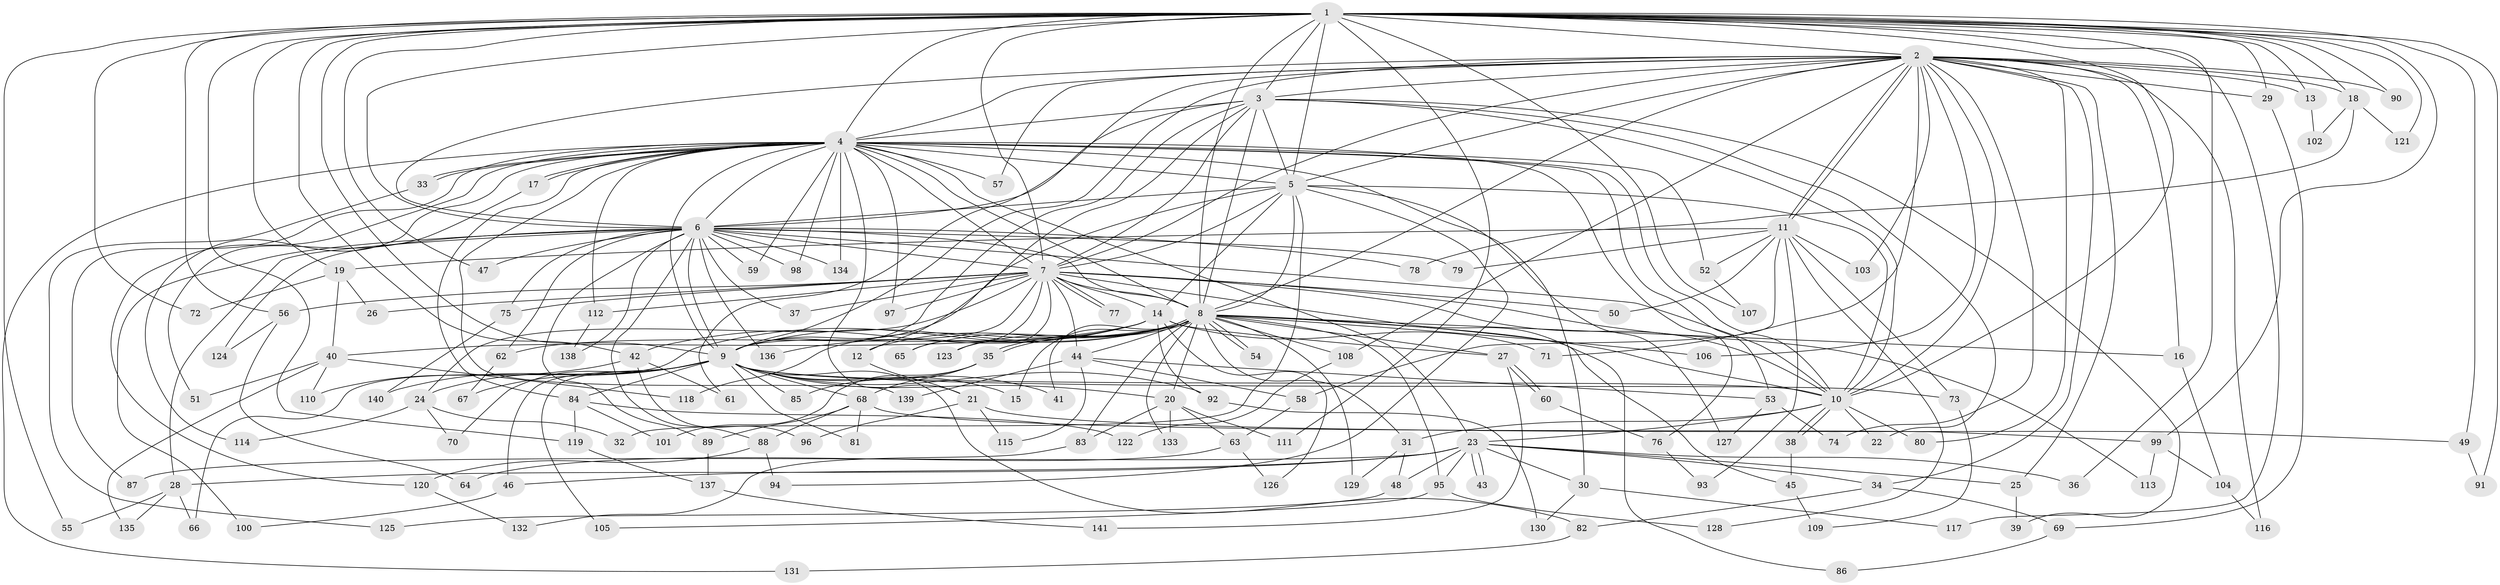 // Generated by graph-tools (version 1.1) at 2025/49/03/09/25 03:49:35]
// undirected, 141 vertices, 307 edges
graph export_dot {
graph [start="1"]
  node [color=gray90,style=filled];
  1;
  2;
  3;
  4;
  5;
  6;
  7;
  8;
  9;
  10;
  11;
  12;
  13;
  14;
  15;
  16;
  17;
  18;
  19;
  20;
  21;
  22;
  23;
  24;
  25;
  26;
  27;
  28;
  29;
  30;
  31;
  32;
  33;
  34;
  35;
  36;
  37;
  38;
  39;
  40;
  41;
  42;
  43;
  44;
  45;
  46;
  47;
  48;
  49;
  50;
  51;
  52;
  53;
  54;
  55;
  56;
  57;
  58;
  59;
  60;
  61;
  62;
  63;
  64;
  65;
  66;
  67;
  68;
  69;
  70;
  71;
  72;
  73;
  74;
  75;
  76;
  77;
  78;
  79;
  80;
  81;
  82;
  83;
  84;
  85;
  86;
  87;
  88;
  89;
  90;
  91;
  92;
  93;
  94;
  95;
  96;
  97;
  98;
  99;
  100;
  101;
  102;
  103;
  104;
  105;
  106;
  107;
  108;
  109;
  110;
  111;
  112;
  113;
  114;
  115;
  116;
  117;
  118;
  119;
  120;
  121;
  122;
  123;
  124;
  125;
  126;
  127;
  128;
  129;
  130;
  131;
  132;
  133;
  134;
  135;
  136;
  137;
  138;
  139;
  140;
  141;
  1 -- 2;
  1 -- 3;
  1 -- 4;
  1 -- 5;
  1 -- 6;
  1 -- 7;
  1 -- 8;
  1 -- 9;
  1 -- 10;
  1 -- 13;
  1 -- 18;
  1 -- 19;
  1 -- 29;
  1 -- 36;
  1 -- 42;
  1 -- 47;
  1 -- 49;
  1 -- 55;
  1 -- 56;
  1 -- 72;
  1 -- 90;
  1 -- 91;
  1 -- 99;
  1 -- 107;
  1 -- 111;
  1 -- 117;
  1 -- 119;
  1 -- 121;
  2 -- 3;
  2 -- 4;
  2 -- 5;
  2 -- 6;
  2 -- 7;
  2 -- 8;
  2 -- 9;
  2 -- 10;
  2 -- 11;
  2 -- 11;
  2 -- 13;
  2 -- 16;
  2 -- 18;
  2 -- 25;
  2 -- 29;
  2 -- 34;
  2 -- 57;
  2 -- 61;
  2 -- 71;
  2 -- 74;
  2 -- 80;
  2 -- 90;
  2 -- 103;
  2 -- 106;
  2 -- 108;
  2 -- 116;
  3 -- 4;
  3 -- 5;
  3 -- 6;
  3 -- 7;
  3 -- 8;
  3 -- 9;
  3 -- 10;
  3 -- 12;
  3 -- 22;
  3 -- 39;
  4 -- 5;
  4 -- 6;
  4 -- 7;
  4 -- 8;
  4 -- 9;
  4 -- 10;
  4 -- 17;
  4 -- 17;
  4 -- 21;
  4 -- 23;
  4 -- 30;
  4 -- 33;
  4 -- 33;
  4 -- 52;
  4 -- 53;
  4 -- 57;
  4 -- 59;
  4 -- 76;
  4 -- 84;
  4 -- 87;
  4 -- 97;
  4 -- 98;
  4 -- 112;
  4 -- 114;
  4 -- 120;
  4 -- 131;
  4 -- 134;
  4 -- 139;
  5 -- 6;
  5 -- 7;
  5 -- 8;
  5 -- 9;
  5 -- 10;
  5 -- 14;
  5 -- 32;
  5 -- 94;
  5 -- 127;
  6 -- 7;
  6 -- 8;
  6 -- 9;
  6 -- 10;
  6 -- 28;
  6 -- 37;
  6 -- 47;
  6 -- 59;
  6 -- 62;
  6 -- 75;
  6 -- 78;
  6 -- 79;
  6 -- 88;
  6 -- 89;
  6 -- 98;
  6 -- 100;
  6 -- 124;
  6 -- 134;
  6 -- 136;
  6 -- 138;
  7 -- 8;
  7 -- 9;
  7 -- 10;
  7 -- 14;
  7 -- 24;
  7 -- 26;
  7 -- 37;
  7 -- 44;
  7 -- 50;
  7 -- 56;
  7 -- 65;
  7 -- 75;
  7 -- 77;
  7 -- 77;
  7 -- 86;
  7 -- 97;
  7 -- 112;
  7 -- 113;
  7 -- 123;
  8 -- 9;
  8 -- 10;
  8 -- 12;
  8 -- 15;
  8 -- 16;
  8 -- 20;
  8 -- 27;
  8 -- 31;
  8 -- 35;
  8 -- 35;
  8 -- 41;
  8 -- 44;
  8 -- 45;
  8 -- 54;
  8 -- 54;
  8 -- 62;
  8 -- 65;
  8 -- 66;
  8 -- 83;
  8 -- 95;
  8 -- 106;
  8 -- 108;
  8 -- 123;
  8 -- 129;
  8 -- 133;
  9 -- 10;
  9 -- 15;
  9 -- 20;
  9 -- 24;
  9 -- 41;
  9 -- 46;
  9 -- 67;
  9 -- 68;
  9 -- 70;
  9 -- 73;
  9 -- 81;
  9 -- 82;
  9 -- 84;
  9 -- 85;
  9 -- 92;
  9 -- 105;
  9 -- 140;
  10 -- 22;
  10 -- 23;
  10 -- 31;
  10 -- 38;
  10 -- 38;
  10 -- 80;
  11 -- 19;
  11 -- 50;
  11 -- 52;
  11 -- 58;
  11 -- 73;
  11 -- 79;
  11 -- 93;
  11 -- 103;
  11 -- 128;
  12 -- 21;
  13 -- 102;
  14 -- 27;
  14 -- 40;
  14 -- 42;
  14 -- 71;
  14 -- 92;
  14 -- 118;
  14 -- 126;
  14 -- 136;
  16 -- 104;
  17 -- 51;
  18 -- 78;
  18 -- 102;
  18 -- 121;
  19 -- 26;
  19 -- 40;
  19 -- 72;
  20 -- 63;
  20 -- 83;
  20 -- 111;
  20 -- 133;
  21 -- 49;
  21 -- 96;
  21 -- 115;
  23 -- 25;
  23 -- 28;
  23 -- 30;
  23 -- 34;
  23 -- 36;
  23 -- 43;
  23 -- 43;
  23 -- 46;
  23 -- 48;
  23 -- 87;
  23 -- 95;
  24 -- 32;
  24 -- 70;
  24 -- 114;
  25 -- 39;
  27 -- 60;
  27 -- 60;
  27 -- 141;
  28 -- 55;
  28 -- 66;
  28 -- 135;
  29 -- 69;
  30 -- 117;
  30 -- 130;
  31 -- 48;
  31 -- 129;
  33 -- 125;
  34 -- 69;
  34 -- 82;
  35 -- 68;
  35 -- 85;
  35 -- 101;
  38 -- 45;
  40 -- 51;
  40 -- 110;
  40 -- 118;
  40 -- 135;
  42 -- 61;
  42 -- 96;
  42 -- 110;
  44 -- 53;
  44 -- 58;
  44 -- 115;
  44 -- 139;
  45 -- 109;
  46 -- 100;
  48 -- 125;
  49 -- 91;
  52 -- 107;
  53 -- 74;
  53 -- 127;
  56 -- 64;
  56 -- 124;
  58 -- 63;
  60 -- 76;
  62 -- 67;
  63 -- 64;
  63 -- 126;
  68 -- 81;
  68 -- 88;
  68 -- 89;
  68 -- 99;
  69 -- 86;
  73 -- 109;
  75 -- 140;
  76 -- 93;
  82 -- 131;
  83 -- 132;
  84 -- 101;
  84 -- 119;
  84 -- 122;
  88 -- 94;
  88 -- 120;
  89 -- 137;
  92 -- 130;
  95 -- 105;
  95 -- 128;
  99 -- 104;
  99 -- 113;
  104 -- 116;
  108 -- 122;
  112 -- 138;
  119 -- 137;
  120 -- 132;
  137 -- 141;
}
